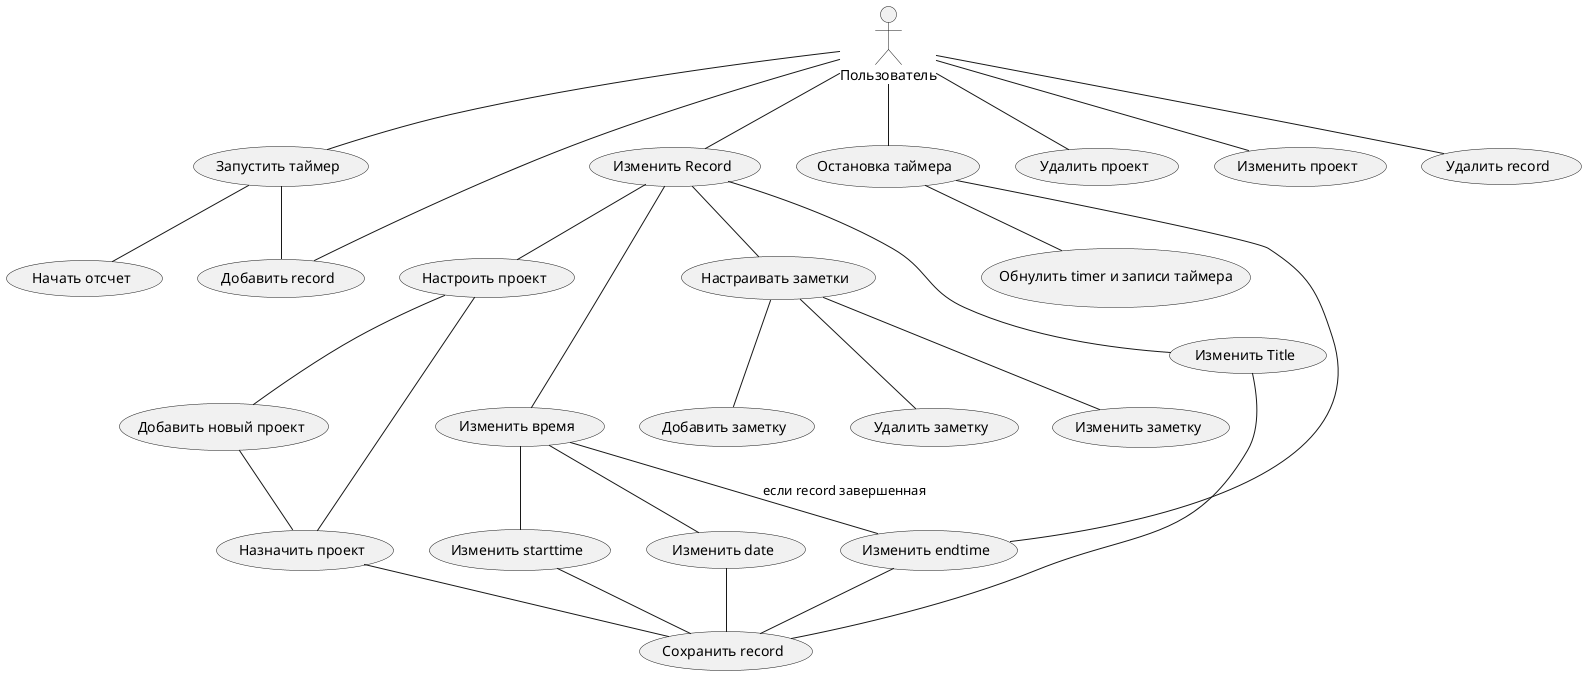 @startuml timaproject-use-case

actor Пользователь as user

(Запустить таймер) as startTimer
(Сохранить record) as saveRecord
(Изменить Record) as changeRecord
(Изменить Title) as changeTitle

(Изменить время) as changeTime
(Изменить endtime) as setEndTime
(Изменить date) as setDate
(Изменить starttime) as setStartTime
changeTime -- setEndTime : "если record завершенная"
changeTime -- setDate
changeTime -- setStartTime
setEndTime -- saveRecord
setStartTime -- saveRecord
setDate -- saveRecord
changeTitle -- saveRecord

(Настроить проект) as handleProject
(Назначить проект) as setProject
(Добавить новый проект) as addProject
handleProject -- addProject
handleProject -- setProject
addProject -- setProject
setProject -- saveRecord

(Настраивать заметки) as handleNote
(Добавить заметку) as addNote
(Удалить заметку) as removeNote
(Изменить заметку) as changeNote
handleNote -- addNote
handleNote -- removeNote
handleNote -- changeNote

changeRecord -- changeTitle
changeRecord -- handleProject
changeRecord -- changeTime
changeRecord -- handleNote

(Остановка таймера) as stopTimer

(Удалить проект) as removeProject
(Изменить проект)  as changeProject

user -- changeProject
user -- removeProject

user -- startTimer

startTimer -- (Добавить record)
startTimer -- (Начать отсчет)

user -- changeRecord 
user -- stopTimer

stopTimer -- setEndTime
stopTimer -- (Обнулить timer и записи таймера)

user -- (Удалить record)
user -- (Добавить record)


@enduml